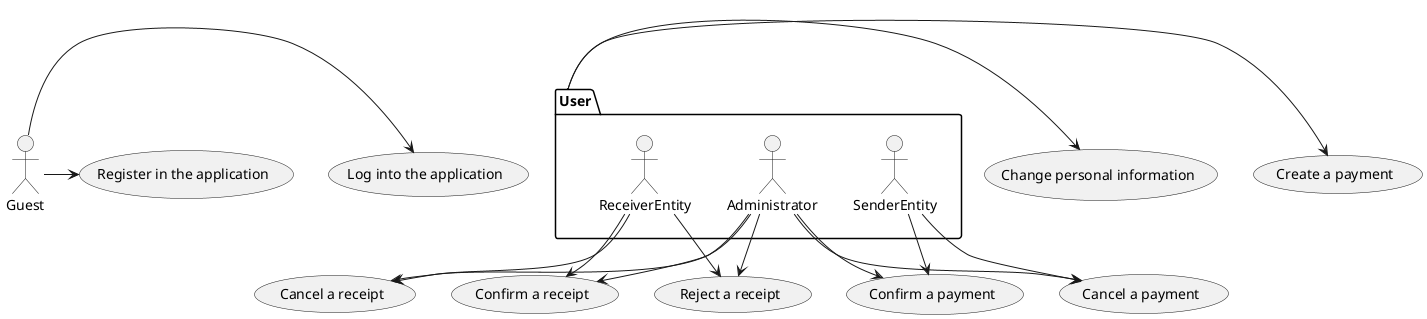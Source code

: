 @startuml

actor Guest as G

package User as U{
    actor ReceiverEntity as R
    actor SenderEntity as S
    actor Administrator as A
}
usecase "Log into the application" as UC1
usecase "Register in the application" as UC2
usecase "Change personal information" as UC3
usecase "Create a payment" as UC4
usecase "Confirm a payment" as UC5
usecase "Confirm a receipt" as UC6
usecase "Reject a receipt" as UC7
usecase "Cancel a payment" as UC8
usecase "Cancel a receipt" as UC9

G -> UC1

G -> UC2

U -> UC3

U -> UC4

S --> UC5
A --> UC5

R --> UC6
A --> UC6

R --> UC7
A --> UC7

S --> UC8
A --> UC8

R --> UC9
A --> UC9
@enduml
